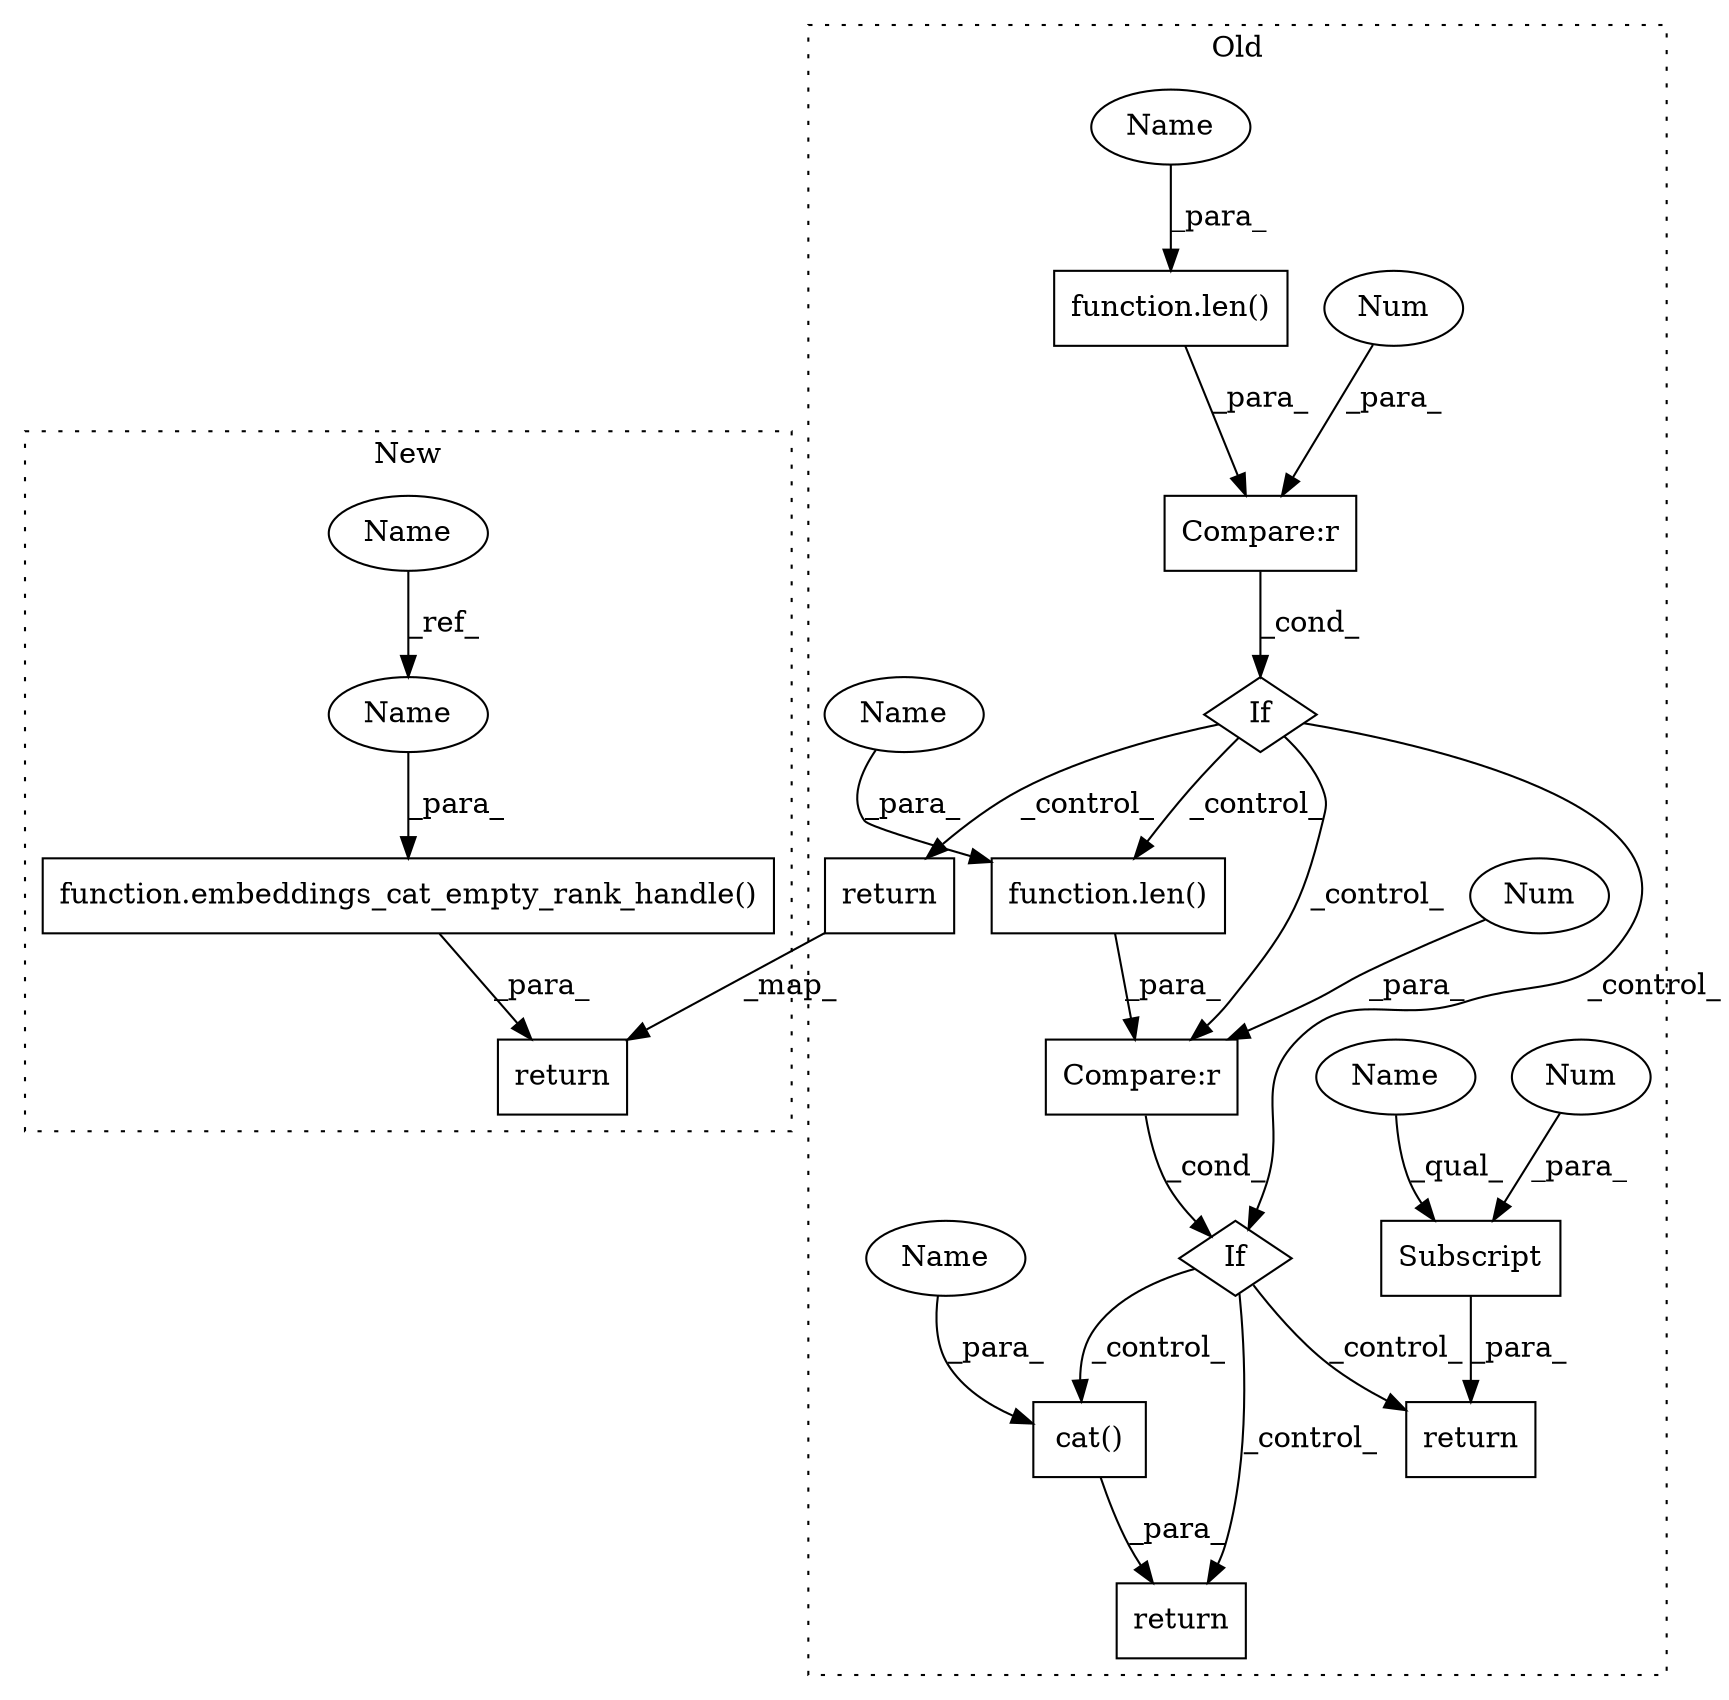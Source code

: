 digraph G {
subgraph cluster0 {
1 [label="function.len()" a="75" s="5363,5377" l="4,1" shape="box"];
4 [label="cat()" a="75" s="5451,5471" l="10,1" shape="box"];
5 [label="If" a="96" s="5245" l="3" shape="diamond"];
6 [label="Compare:r" a="40" s="5248" l="20" shape="box"];
7 [label="If" a="96" s="5363" l="0" shape="diamond"];
8 [label="Compare:r" a="40" s="5363" l="20" shape="box"];
9 [label="Subscript" a="63" s="5404,0" l="13,0" shape="box"];
10 [label="Num" a="76" s="5382" l="1" shape="ellipse"];
11 [label="Num" a="76" s="5415" l="1" shape="ellipse"];
12 [label="Num" a="76" s="5267" l="1" shape="ellipse"];
13 [label="return" a="93" s="5444" l="7" shape="box"];
14 [label="function.len()" a="75" s="5248,5262" l="4,1" shape="box"];
15 [label="return" a="93" s="5397" l="7" shape="box"];
17 [label="return" a="93" s="5319" l="7" shape="box"];
19 [label="Name" a="87" s="5252" l="10" shape="ellipse"];
20 [label="Name" a="87" s="5404" l="10" shape="ellipse"];
21 [label="Name" a="87" s="5367" l="10" shape="ellipse"];
22 [label="Name" a="87" s="5461" l="10" shape="ellipse"];
label = "Old";
style="dotted";
}
subgraph cluster1 {
2 [label="function.embeddings_cat_empty_rank_handle()" a="75" s="5757,5825" l="33,1" shape="box"];
3 [label="Name" a="87" s="5478" l="10" shape="ellipse"];
16 [label="return" a="93" s="5750" l="7" shape="box"];
18 [label="Name" a="87" s="5790" l="10" shape="ellipse"];
label = "New";
style="dotted";
}
1 -> 8 [label="_para_"];
2 -> 16 [label="_para_"];
3 -> 18 [label="_ref_"];
4 -> 13 [label="_para_"];
5 -> 17 [label="_control_"];
5 -> 7 [label="_control_"];
5 -> 1 [label="_control_"];
5 -> 8 [label="_control_"];
6 -> 5 [label="_cond_"];
7 -> 15 [label="_control_"];
7 -> 4 [label="_control_"];
7 -> 13 [label="_control_"];
8 -> 7 [label="_cond_"];
9 -> 15 [label="_para_"];
10 -> 8 [label="_para_"];
11 -> 9 [label="_para_"];
12 -> 6 [label="_para_"];
14 -> 6 [label="_para_"];
17 -> 16 [label="_map_"];
18 -> 2 [label="_para_"];
19 -> 14 [label="_para_"];
20 -> 9 [label="_qual_"];
21 -> 1 [label="_para_"];
22 -> 4 [label="_para_"];
}